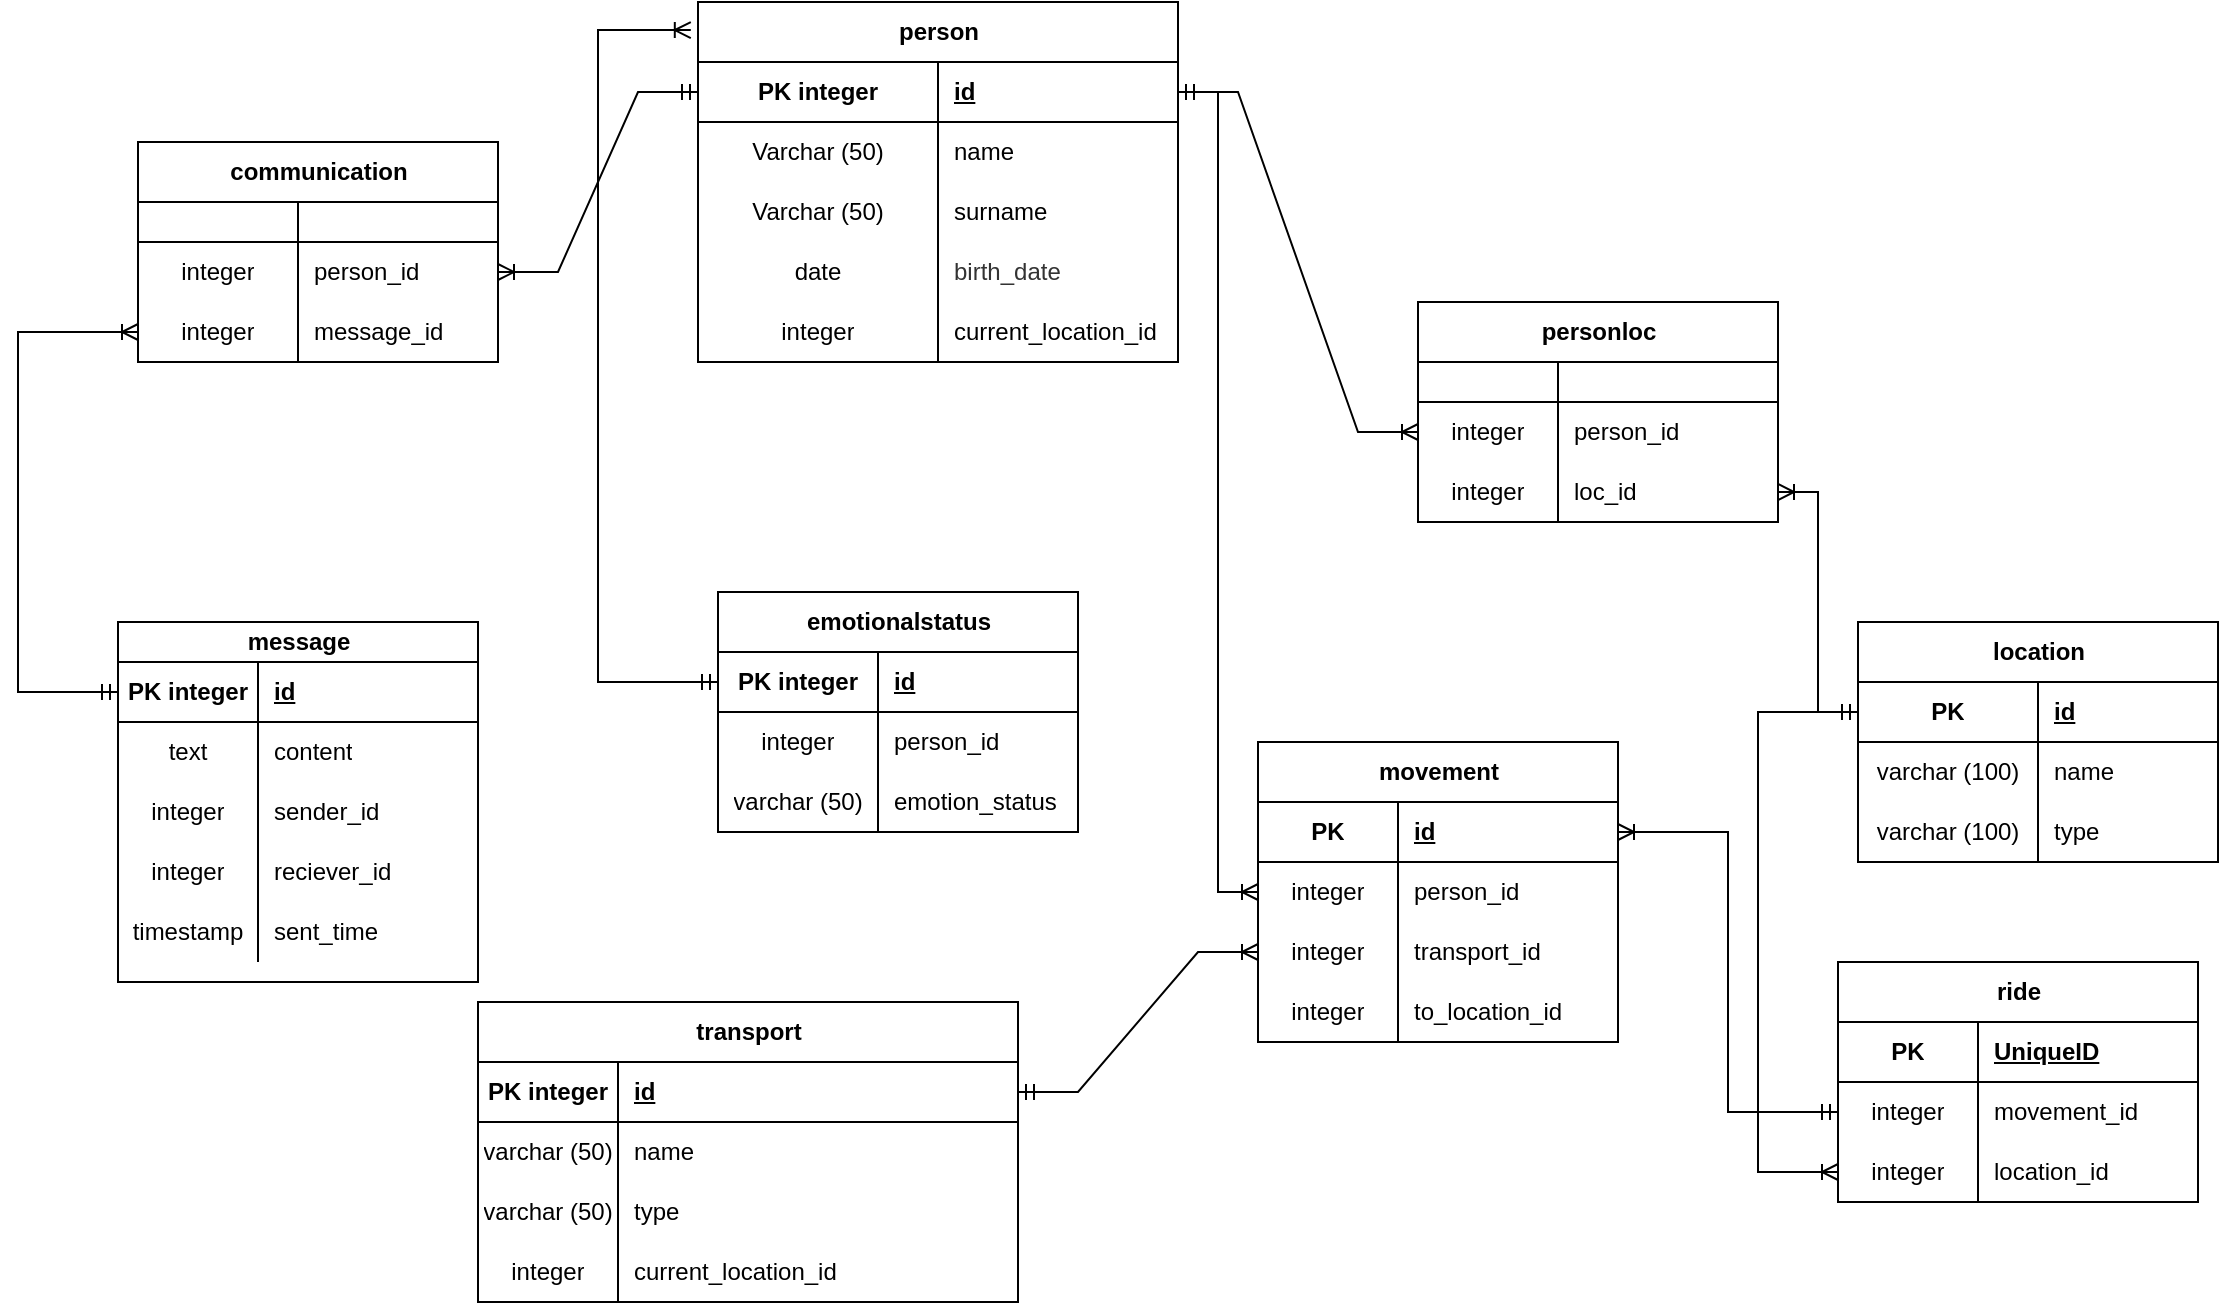 <mxfile version="26.1.0">
  <diagram id="C5RBs43oDa-KdzZeNtuy" name="Page-1">
    <mxGraphModel dx="2430" dy="882" grid="1" gridSize="10" guides="1" tooltips="1" connect="1" arrows="1" fold="1" page="1" pageScale="1" pageWidth="827" pageHeight="1169" math="0" shadow="0">
      <root>
        <mxCell id="WIyWlLk6GJQsqaUBKTNV-0" />
        <mxCell id="WIyWlLk6GJQsqaUBKTNV-1" parent="WIyWlLk6GJQsqaUBKTNV-0" />
        <mxCell id="G67-k9iW7SkHBqF_eHRg-33" value="person" style="shape=table;startSize=30;container=1;collapsible=1;childLayout=tableLayout;fixedRows=1;rowLines=0;fontStyle=1;align=center;resizeLast=1;html=1;" vertex="1" parent="WIyWlLk6GJQsqaUBKTNV-1">
          <mxGeometry x="30" y="170" width="240" height="180" as="geometry" />
        </mxCell>
        <mxCell id="G67-k9iW7SkHBqF_eHRg-34" value="" style="shape=tableRow;horizontal=0;startSize=0;swimlaneHead=0;swimlaneBody=0;fillColor=none;collapsible=0;dropTarget=0;points=[[0,0.5],[1,0.5]];portConstraint=eastwest;top=0;left=0;right=0;bottom=1;" vertex="1" parent="G67-k9iW7SkHBqF_eHRg-33">
          <mxGeometry y="30" width="240" height="30" as="geometry" />
        </mxCell>
        <mxCell id="G67-k9iW7SkHBqF_eHRg-35" value="PK integer" style="shape=partialRectangle;connectable=0;fillColor=none;top=0;left=0;bottom=0;right=0;fontStyle=1;overflow=hidden;whiteSpace=wrap;html=1;" vertex="1" parent="G67-k9iW7SkHBqF_eHRg-34">
          <mxGeometry width="120" height="30" as="geometry">
            <mxRectangle width="120" height="30" as="alternateBounds" />
          </mxGeometry>
        </mxCell>
        <mxCell id="G67-k9iW7SkHBqF_eHRg-36" value="id" style="shape=partialRectangle;connectable=0;fillColor=none;top=0;left=0;bottom=0;right=0;align=left;spacingLeft=6;fontStyle=5;overflow=hidden;whiteSpace=wrap;html=1;" vertex="1" parent="G67-k9iW7SkHBqF_eHRg-34">
          <mxGeometry x="120" width="120" height="30" as="geometry">
            <mxRectangle width="120" height="30" as="alternateBounds" />
          </mxGeometry>
        </mxCell>
        <mxCell id="G67-k9iW7SkHBqF_eHRg-37" value="" style="shape=tableRow;horizontal=0;startSize=0;swimlaneHead=0;swimlaneBody=0;fillColor=none;collapsible=0;dropTarget=0;points=[[0,0.5],[1,0.5]];portConstraint=eastwest;top=0;left=0;right=0;bottom=0;" vertex="1" parent="G67-k9iW7SkHBqF_eHRg-33">
          <mxGeometry y="60" width="240" height="30" as="geometry" />
        </mxCell>
        <mxCell id="G67-k9iW7SkHBqF_eHRg-38" value="Varchar (50)" style="shape=partialRectangle;connectable=0;fillColor=none;top=0;left=0;bottom=0;right=0;editable=1;overflow=hidden;whiteSpace=wrap;html=1;" vertex="1" parent="G67-k9iW7SkHBqF_eHRg-37">
          <mxGeometry width="120" height="30" as="geometry">
            <mxRectangle width="120" height="30" as="alternateBounds" />
          </mxGeometry>
        </mxCell>
        <mxCell id="G67-k9iW7SkHBqF_eHRg-39" value="name" style="shape=partialRectangle;connectable=0;fillColor=none;top=0;left=0;bottom=0;right=0;align=left;spacingLeft=6;overflow=hidden;whiteSpace=wrap;html=1;" vertex="1" parent="G67-k9iW7SkHBqF_eHRg-37">
          <mxGeometry x="120" width="120" height="30" as="geometry">
            <mxRectangle width="120" height="30" as="alternateBounds" />
          </mxGeometry>
        </mxCell>
        <mxCell id="G67-k9iW7SkHBqF_eHRg-40" value="" style="shape=tableRow;horizontal=0;startSize=0;swimlaneHead=0;swimlaneBody=0;fillColor=none;collapsible=0;dropTarget=0;points=[[0,0.5],[1,0.5]];portConstraint=eastwest;top=0;left=0;right=0;bottom=0;" vertex="1" parent="G67-k9iW7SkHBqF_eHRg-33">
          <mxGeometry y="90" width="240" height="30" as="geometry" />
        </mxCell>
        <mxCell id="G67-k9iW7SkHBqF_eHRg-41" value="Varchar (50)" style="shape=partialRectangle;connectable=0;fillColor=none;top=0;left=0;bottom=0;right=0;editable=1;overflow=hidden;whiteSpace=wrap;html=1;" vertex="1" parent="G67-k9iW7SkHBqF_eHRg-40">
          <mxGeometry width="120" height="30" as="geometry">
            <mxRectangle width="120" height="30" as="alternateBounds" />
          </mxGeometry>
        </mxCell>
        <mxCell id="G67-k9iW7SkHBqF_eHRg-42" value="surname" style="shape=partialRectangle;connectable=0;fillColor=none;top=0;left=0;bottom=0;right=0;align=left;spacingLeft=6;overflow=hidden;whiteSpace=wrap;html=1;" vertex="1" parent="G67-k9iW7SkHBqF_eHRg-40">
          <mxGeometry x="120" width="120" height="30" as="geometry">
            <mxRectangle width="120" height="30" as="alternateBounds" />
          </mxGeometry>
        </mxCell>
        <mxCell id="G67-k9iW7SkHBqF_eHRg-43" value="" style="shape=tableRow;horizontal=0;startSize=0;swimlaneHead=0;swimlaneBody=0;fillColor=none;collapsible=0;dropTarget=0;points=[[0,0.5],[1,0.5]];portConstraint=eastwest;top=0;left=0;right=0;bottom=0;" vertex="1" parent="G67-k9iW7SkHBqF_eHRg-33">
          <mxGeometry y="120" width="240" height="30" as="geometry" />
        </mxCell>
        <mxCell id="G67-k9iW7SkHBqF_eHRg-44" value="date" style="shape=partialRectangle;connectable=0;fillColor=none;top=0;left=0;bottom=0;right=0;editable=1;overflow=hidden;whiteSpace=wrap;html=1;" vertex="1" parent="G67-k9iW7SkHBqF_eHRg-43">
          <mxGeometry width="120" height="30" as="geometry">
            <mxRectangle width="120" height="30" as="alternateBounds" />
          </mxGeometry>
        </mxCell>
        <mxCell id="G67-k9iW7SkHBqF_eHRg-45" value="&lt;span style=&quot;color: rgb(51, 51, 51); text-wrap-mode: nowrap;&quot;&gt;birth_date&lt;/span&gt;" style="shape=partialRectangle;connectable=0;fillColor=none;top=0;left=0;bottom=0;right=0;align=left;spacingLeft=6;overflow=hidden;whiteSpace=wrap;html=1;" vertex="1" parent="G67-k9iW7SkHBqF_eHRg-43">
          <mxGeometry x="120" width="120" height="30" as="geometry">
            <mxRectangle width="120" height="30" as="alternateBounds" />
          </mxGeometry>
        </mxCell>
        <mxCell id="G67-k9iW7SkHBqF_eHRg-98" style="shape=tableRow;horizontal=0;startSize=0;swimlaneHead=0;swimlaneBody=0;fillColor=none;collapsible=0;dropTarget=0;points=[[0,0.5],[1,0.5]];portConstraint=eastwest;top=0;left=0;right=0;bottom=0;" vertex="1" parent="G67-k9iW7SkHBqF_eHRg-33">
          <mxGeometry y="150" width="240" height="30" as="geometry" />
        </mxCell>
        <mxCell id="G67-k9iW7SkHBqF_eHRg-99" value="integer" style="shape=partialRectangle;connectable=0;fillColor=none;top=0;left=0;bottom=0;right=0;editable=1;overflow=hidden;whiteSpace=wrap;html=1;" vertex="1" parent="G67-k9iW7SkHBqF_eHRg-98">
          <mxGeometry width="120" height="30" as="geometry">
            <mxRectangle width="120" height="30" as="alternateBounds" />
          </mxGeometry>
        </mxCell>
        <mxCell id="G67-k9iW7SkHBqF_eHRg-100" value="current_location_id" style="shape=partialRectangle;connectable=0;fillColor=none;top=0;left=0;bottom=0;right=0;align=left;spacingLeft=6;overflow=hidden;whiteSpace=wrap;html=1;" vertex="1" parent="G67-k9iW7SkHBqF_eHRg-98">
          <mxGeometry x="120" width="120" height="30" as="geometry">
            <mxRectangle width="120" height="30" as="alternateBounds" />
          </mxGeometry>
        </mxCell>
        <mxCell id="G67-k9iW7SkHBqF_eHRg-102" value="location" style="shape=table;startSize=30;container=1;collapsible=1;childLayout=tableLayout;fixedRows=1;rowLines=0;fontStyle=1;align=center;resizeLast=1;html=1;" vertex="1" parent="WIyWlLk6GJQsqaUBKTNV-1">
          <mxGeometry x="610" y="480" width="180" height="120" as="geometry" />
        </mxCell>
        <mxCell id="G67-k9iW7SkHBqF_eHRg-103" value="" style="shape=tableRow;horizontal=0;startSize=0;swimlaneHead=0;swimlaneBody=0;fillColor=none;collapsible=0;dropTarget=0;points=[[0,0.5],[1,0.5]];portConstraint=eastwest;top=0;left=0;right=0;bottom=1;" vertex="1" parent="G67-k9iW7SkHBqF_eHRg-102">
          <mxGeometry y="30" width="180" height="30" as="geometry" />
        </mxCell>
        <mxCell id="G67-k9iW7SkHBqF_eHRg-104" value="PK" style="shape=partialRectangle;connectable=0;fillColor=none;top=0;left=0;bottom=0;right=0;fontStyle=1;overflow=hidden;whiteSpace=wrap;html=1;" vertex="1" parent="G67-k9iW7SkHBqF_eHRg-103">
          <mxGeometry width="90" height="30" as="geometry">
            <mxRectangle width="90" height="30" as="alternateBounds" />
          </mxGeometry>
        </mxCell>
        <mxCell id="G67-k9iW7SkHBqF_eHRg-105" value="id" style="shape=partialRectangle;connectable=0;fillColor=none;top=0;left=0;bottom=0;right=0;align=left;spacingLeft=6;fontStyle=5;overflow=hidden;whiteSpace=wrap;html=1;" vertex="1" parent="G67-k9iW7SkHBqF_eHRg-103">
          <mxGeometry x="90" width="90" height="30" as="geometry">
            <mxRectangle width="90" height="30" as="alternateBounds" />
          </mxGeometry>
        </mxCell>
        <mxCell id="G67-k9iW7SkHBqF_eHRg-106" value="" style="shape=tableRow;horizontal=0;startSize=0;swimlaneHead=0;swimlaneBody=0;fillColor=none;collapsible=0;dropTarget=0;points=[[0,0.5],[1,0.5]];portConstraint=eastwest;top=0;left=0;right=0;bottom=0;" vertex="1" parent="G67-k9iW7SkHBqF_eHRg-102">
          <mxGeometry y="60" width="180" height="30" as="geometry" />
        </mxCell>
        <mxCell id="G67-k9iW7SkHBqF_eHRg-107" value="varchar (100)" style="shape=partialRectangle;connectable=0;fillColor=none;top=0;left=0;bottom=0;right=0;editable=1;overflow=hidden;whiteSpace=wrap;html=1;" vertex="1" parent="G67-k9iW7SkHBqF_eHRg-106">
          <mxGeometry width="90" height="30" as="geometry">
            <mxRectangle width="90" height="30" as="alternateBounds" />
          </mxGeometry>
        </mxCell>
        <mxCell id="G67-k9iW7SkHBqF_eHRg-108" value="name" style="shape=partialRectangle;connectable=0;fillColor=none;top=0;left=0;bottom=0;right=0;align=left;spacingLeft=6;overflow=hidden;whiteSpace=wrap;html=1;" vertex="1" parent="G67-k9iW7SkHBqF_eHRg-106">
          <mxGeometry x="90" width="90" height="30" as="geometry">
            <mxRectangle width="90" height="30" as="alternateBounds" />
          </mxGeometry>
        </mxCell>
        <mxCell id="G67-k9iW7SkHBqF_eHRg-109" value="" style="shape=tableRow;horizontal=0;startSize=0;swimlaneHead=0;swimlaneBody=0;fillColor=none;collapsible=0;dropTarget=0;points=[[0,0.5],[1,0.5]];portConstraint=eastwest;top=0;left=0;right=0;bottom=0;" vertex="1" parent="G67-k9iW7SkHBqF_eHRg-102">
          <mxGeometry y="90" width="180" height="30" as="geometry" />
        </mxCell>
        <mxCell id="G67-k9iW7SkHBqF_eHRg-110" value="varchar (100)" style="shape=partialRectangle;connectable=0;fillColor=none;top=0;left=0;bottom=0;right=0;editable=1;overflow=hidden;whiteSpace=wrap;html=1;" vertex="1" parent="G67-k9iW7SkHBqF_eHRg-109">
          <mxGeometry width="90" height="30" as="geometry">
            <mxRectangle width="90" height="30" as="alternateBounds" />
          </mxGeometry>
        </mxCell>
        <mxCell id="G67-k9iW7SkHBqF_eHRg-111" value="type" style="shape=partialRectangle;connectable=0;fillColor=none;top=0;left=0;bottom=0;right=0;align=left;spacingLeft=6;overflow=hidden;whiteSpace=wrap;html=1;" vertex="1" parent="G67-k9iW7SkHBqF_eHRg-109">
          <mxGeometry x="90" width="90" height="30" as="geometry">
            <mxRectangle width="90" height="30" as="alternateBounds" />
          </mxGeometry>
        </mxCell>
        <mxCell id="G67-k9iW7SkHBqF_eHRg-121" value="message" style="shape=table;startSize=20;container=1;collapsible=1;childLayout=tableLayout;fixedRows=1;rowLines=0;fontStyle=1;align=center;resizeLast=1;html=1;" vertex="1" parent="WIyWlLk6GJQsqaUBKTNV-1">
          <mxGeometry x="-260" y="480" width="180" height="180" as="geometry" />
        </mxCell>
        <mxCell id="G67-k9iW7SkHBqF_eHRg-122" value="" style="shape=tableRow;horizontal=0;startSize=0;swimlaneHead=0;swimlaneBody=0;fillColor=none;collapsible=0;dropTarget=0;points=[[0,0.5],[1,0.5]];portConstraint=eastwest;top=0;left=0;right=0;bottom=1;" vertex="1" parent="G67-k9iW7SkHBqF_eHRg-121">
          <mxGeometry y="20" width="180" height="30" as="geometry" />
        </mxCell>
        <mxCell id="G67-k9iW7SkHBqF_eHRg-123" value="PK integer" style="shape=partialRectangle;connectable=0;fillColor=none;top=0;left=0;bottom=0;right=0;fontStyle=1;overflow=hidden;whiteSpace=wrap;html=1;" vertex="1" parent="G67-k9iW7SkHBqF_eHRg-122">
          <mxGeometry width="70.0" height="30" as="geometry">
            <mxRectangle width="70.0" height="30" as="alternateBounds" />
          </mxGeometry>
        </mxCell>
        <mxCell id="G67-k9iW7SkHBqF_eHRg-124" value="id" style="shape=partialRectangle;connectable=0;fillColor=none;top=0;left=0;bottom=0;right=0;align=left;spacingLeft=6;fontStyle=5;overflow=hidden;whiteSpace=wrap;html=1;" vertex="1" parent="G67-k9iW7SkHBqF_eHRg-122">
          <mxGeometry x="70.0" width="110.0" height="30" as="geometry">
            <mxRectangle width="110.0" height="30" as="alternateBounds" />
          </mxGeometry>
        </mxCell>
        <mxCell id="G67-k9iW7SkHBqF_eHRg-125" value="" style="shape=tableRow;horizontal=0;startSize=0;swimlaneHead=0;swimlaneBody=0;fillColor=none;collapsible=0;dropTarget=0;points=[[0,0.5],[1,0.5]];portConstraint=eastwest;top=0;left=0;right=0;bottom=0;" vertex="1" parent="G67-k9iW7SkHBqF_eHRg-121">
          <mxGeometry y="50" width="180" height="30" as="geometry" />
        </mxCell>
        <mxCell id="G67-k9iW7SkHBqF_eHRg-126" value="text" style="shape=partialRectangle;connectable=0;fillColor=none;top=0;left=0;bottom=0;right=0;editable=1;overflow=hidden;whiteSpace=wrap;html=1;" vertex="1" parent="G67-k9iW7SkHBqF_eHRg-125">
          <mxGeometry width="70.0" height="30" as="geometry">
            <mxRectangle width="70.0" height="30" as="alternateBounds" />
          </mxGeometry>
        </mxCell>
        <mxCell id="G67-k9iW7SkHBqF_eHRg-127" value="content" style="shape=partialRectangle;connectable=0;fillColor=none;top=0;left=0;bottom=0;right=0;align=left;spacingLeft=6;overflow=hidden;whiteSpace=wrap;html=1;" vertex="1" parent="G67-k9iW7SkHBqF_eHRg-125">
          <mxGeometry x="70.0" width="110.0" height="30" as="geometry">
            <mxRectangle width="110.0" height="30" as="alternateBounds" />
          </mxGeometry>
        </mxCell>
        <mxCell id="G67-k9iW7SkHBqF_eHRg-128" value="" style="shape=tableRow;horizontal=0;startSize=0;swimlaneHead=0;swimlaneBody=0;fillColor=none;collapsible=0;dropTarget=0;points=[[0,0.5],[1,0.5]];portConstraint=eastwest;top=0;left=0;right=0;bottom=0;" vertex="1" parent="G67-k9iW7SkHBqF_eHRg-121">
          <mxGeometry y="80" width="180" height="30" as="geometry" />
        </mxCell>
        <mxCell id="G67-k9iW7SkHBqF_eHRg-129" value="integer" style="shape=partialRectangle;connectable=0;fillColor=none;top=0;left=0;bottom=0;right=0;editable=1;overflow=hidden;whiteSpace=wrap;html=1;" vertex="1" parent="G67-k9iW7SkHBqF_eHRg-128">
          <mxGeometry width="70.0" height="30" as="geometry">
            <mxRectangle width="70.0" height="30" as="alternateBounds" />
          </mxGeometry>
        </mxCell>
        <mxCell id="G67-k9iW7SkHBqF_eHRg-130" value="&lt;span style=&quot;text-align: center;&quot;&gt;sender_id&lt;/span&gt;" style="shape=partialRectangle;connectable=0;fillColor=none;top=0;left=0;bottom=0;right=0;align=left;spacingLeft=6;overflow=hidden;whiteSpace=wrap;html=1;" vertex="1" parent="G67-k9iW7SkHBqF_eHRg-128">
          <mxGeometry x="70.0" width="110.0" height="30" as="geometry">
            <mxRectangle width="110.0" height="30" as="alternateBounds" />
          </mxGeometry>
        </mxCell>
        <mxCell id="G67-k9iW7SkHBqF_eHRg-131" value="" style="shape=tableRow;horizontal=0;startSize=0;swimlaneHead=0;swimlaneBody=0;fillColor=none;collapsible=0;dropTarget=0;points=[[0,0.5],[1,0.5]];portConstraint=eastwest;top=0;left=0;right=0;bottom=0;" vertex="1" parent="G67-k9iW7SkHBqF_eHRg-121">
          <mxGeometry y="110" width="180" height="30" as="geometry" />
        </mxCell>
        <mxCell id="G67-k9iW7SkHBqF_eHRg-132" value="integer" style="shape=partialRectangle;connectable=0;fillColor=none;top=0;left=0;bottom=0;right=0;editable=1;overflow=hidden;whiteSpace=wrap;html=1;" vertex="1" parent="G67-k9iW7SkHBqF_eHRg-131">
          <mxGeometry width="70.0" height="30" as="geometry">
            <mxRectangle width="70.0" height="30" as="alternateBounds" />
          </mxGeometry>
        </mxCell>
        <mxCell id="G67-k9iW7SkHBqF_eHRg-133" value="&lt;span style=&quot;text-align: center;&quot;&gt;reciever_id&lt;/span&gt;" style="shape=partialRectangle;connectable=0;fillColor=none;top=0;left=0;bottom=0;right=0;align=left;spacingLeft=6;overflow=hidden;whiteSpace=wrap;html=1;" vertex="1" parent="G67-k9iW7SkHBqF_eHRg-131">
          <mxGeometry x="70.0" width="110.0" height="30" as="geometry">
            <mxRectangle width="110.0" height="30" as="alternateBounds" />
          </mxGeometry>
        </mxCell>
        <mxCell id="G67-k9iW7SkHBqF_eHRg-134" style="shape=tableRow;horizontal=0;startSize=0;swimlaneHead=0;swimlaneBody=0;fillColor=none;collapsible=0;dropTarget=0;points=[[0,0.5],[1,0.5]];portConstraint=eastwest;top=0;left=0;right=0;bottom=0;" vertex="1" parent="G67-k9iW7SkHBqF_eHRg-121">
          <mxGeometry y="140" width="180" height="30" as="geometry" />
        </mxCell>
        <mxCell id="G67-k9iW7SkHBqF_eHRg-135" value="timestamp" style="shape=partialRectangle;connectable=0;fillColor=none;top=0;left=0;bottom=0;right=0;editable=1;overflow=hidden;whiteSpace=wrap;html=1;" vertex="1" parent="G67-k9iW7SkHBqF_eHRg-134">
          <mxGeometry width="70.0" height="30" as="geometry">
            <mxRectangle width="70.0" height="30" as="alternateBounds" />
          </mxGeometry>
        </mxCell>
        <mxCell id="G67-k9iW7SkHBqF_eHRg-136" value="sent_time" style="shape=partialRectangle;connectable=0;fillColor=none;top=0;left=0;bottom=0;right=0;align=left;spacingLeft=6;overflow=hidden;whiteSpace=wrap;html=1;" vertex="1" parent="G67-k9iW7SkHBqF_eHRg-134">
          <mxGeometry x="70.0" width="110.0" height="30" as="geometry">
            <mxRectangle width="110.0" height="30" as="alternateBounds" />
          </mxGeometry>
        </mxCell>
        <mxCell id="G67-k9iW7SkHBqF_eHRg-160" value="communication" style="shape=table;startSize=30;container=1;collapsible=1;childLayout=tableLayout;fixedRows=1;rowLines=0;fontStyle=1;align=center;resizeLast=1;html=1;" vertex="1" parent="WIyWlLk6GJQsqaUBKTNV-1">
          <mxGeometry x="-250" y="240" width="180" height="110" as="geometry" />
        </mxCell>
        <mxCell id="G67-k9iW7SkHBqF_eHRg-161" value="" style="shape=tableRow;horizontal=0;startSize=0;swimlaneHead=0;swimlaneBody=0;fillColor=none;collapsible=0;dropTarget=0;points=[[0,0.5],[1,0.5]];portConstraint=eastwest;top=0;left=0;right=0;bottom=1;" vertex="1" parent="G67-k9iW7SkHBqF_eHRg-160">
          <mxGeometry y="30" width="180" height="20" as="geometry" />
        </mxCell>
        <mxCell id="G67-k9iW7SkHBqF_eHRg-162" value="" style="shape=partialRectangle;connectable=0;fillColor=none;top=0;left=0;bottom=0;right=0;fontStyle=1;overflow=hidden;whiteSpace=wrap;html=1;" vertex="1" parent="G67-k9iW7SkHBqF_eHRg-161">
          <mxGeometry width="80" height="20" as="geometry">
            <mxRectangle width="80" height="20" as="alternateBounds" />
          </mxGeometry>
        </mxCell>
        <mxCell id="G67-k9iW7SkHBqF_eHRg-163" value="" style="shape=partialRectangle;connectable=0;fillColor=none;top=0;left=0;bottom=0;right=0;align=left;spacingLeft=6;fontStyle=5;overflow=hidden;whiteSpace=wrap;html=1;" vertex="1" parent="G67-k9iW7SkHBqF_eHRg-161">
          <mxGeometry x="80" width="100" height="20" as="geometry">
            <mxRectangle width="100" height="20" as="alternateBounds" />
          </mxGeometry>
        </mxCell>
        <mxCell id="G67-k9iW7SkHBqF_eHRg-164" value="" style="shape=tableRow;horizontal=0;startSize=0;swimlaneHead=0;swimlaneBody=0;fillColor=none;collapsible=0;dropTarget=0;points=[[0,0.5],[1,0.5]];portConstraint=eastwest;top=0;left=0;right=0;bottom=0;" vertex="1" parent="G67-k9iW7SkHBqF_eHRg-160">
          <mxGeometry y="50" width="180" height="30" as="geometry" />
        </mxCell>
        <mxCell id="G67-k9iW7SkHBqF_eHRg-165" value="integer" style="shape=partialRectangle;connectable=0;fillColor=none;top=0;left=0;bottom=0;right=0;editable=1;overflow=hidden;whiteSpace=wrap;html=1;" vertex="1" parent="G67-k9iW7SkHBqF_eHRg-164">
          <mxGeometry width="80" height="30" as="geometry">
            <mxRectangle width="80" height="30" as="alternateBounds" />
          </mxGeometry>
        </mxCell>
        <mxCell id="G67-k9iW7SkHBqF_eHRg-166" value="&lt;div style=&quot;text-align: center;&quot;&gt;&lt;span style=&quot;background-color: transparent; color: light-dark(rgb(0, 0, 0), rgb(255, 255, 255));&quot;&gt;person_id&lt;/span&gt;&lt;/div&gt;" style="shape=partialRectangle;connectable=0;fillColor=none;top=0;left=0;bottom=0;right=0;align=left;spacingLeft=6;overflow=hidden;whiteSpace=wrap;html=1;" vertex="1" parent="G67-k9iW7SkHBqF_eHRg-164">
          <mxGeometry x="80" width="100" height="30" as="geometry">
            <mxRectangle width="100" height="30" as="alternateBounds" />
          </mxGeometry>
        </mxCell>
        <mxCell id="G67-k9iW7SkHBqF_eHRg-167" value="" style="shape=tableRow;horizontal=0;startSize=0;swimlaneHead=0;swimlaneBody=0;fillColor=none;collapsible=0;dropTarget=0;points=[[0,0.5],[1,0.5]];portConstraint=eastwest;top=0;left=0;right=0;bottom=0;" vertex="1" parent="G67-k9iW7SkHBqF_eHRg-160">
          <mxGeometry y="80" width="180" height="30" as="geometry" />
        </mxCell>
        <mxCell id="G67-k9iW7SkHBqF_eHRg-168" value="integer" style="shape=partialRectangle;connectable=0;fillColor=none;top=0;left=0;bottom=0;right=0;editable=1;overflow=hidden;whiteSpace=wrap;html=1;" vertex="1" parent="G67-k9iW7SkHBqF_eHRg-167">
          <mxGeometry width="80" height="30" as="geometry">
            <mxRectangle width="80" height="30" as="alternateBounds" />
          </mxGeometry>
        </mxCell>
        <mxCell id="G67-k9iW7SkHBqF_eHRg-169" value="&lt;div style=&quot;text-align: center;&quot;&gt;&lt;span style=&quot;background-color: transparent; color: light-dark(rgb(0, 0, 0), rgb(255, 255, 255));&quot;&gt;message_id&lt;/span&gt;&lt;/div&gt;" style="shape=partialRectangle;connectable=0;fillColor=none;top=0;left=0;bottom=0;right=0;align=left;spacingLeft=6;overflow=hidden;whiteSpace=wrap;html=1;" vertex="1" parent="G67-k9iW7SkHBqF_eHRg-167">
          <mxGeometry x="80" width="100" height="30" as="geometry">
            <mxRectangle width="100" height="30" as="alternateBounds" />
          </mxGeometry>
        </mxCell>
        <mxCell id="G67-k9iW7SkHBqF_eHRg-176" value="" style="edgeStyle=entityRelationEdgeStyle;fontSize=12;html=1;endArrow=ERoneToMany;startArrow=ERmandOne;rounded=0;exitX=0;exitY=0.5;exitDx=0;exitDy=0;entryX=1;entryY=0.5;entryDx=0;entryDy=0;" edge="1" parent="WIyWlLk6GJQsqaUBKTNV-1" source="G67-k9iW7SkHBqF_eHRg-34" target="G67-k9iW7SkHBqF_eHRg-164">
          <mxGeometry width="100" height="100" relative="1" as="geometry">
            <mxPoint x="-270" y="400" as="sourcePoint" />
            <mxPoint x="-170" y="300" as="targetPoint" />
          </mxGeometry>
        </mxCell>
        <mxCell id="G67-k9iW7SkHBqF_eHRg-177" value="personloc" style="shape=table;startSize=30;container=1;collapsible=1;childLayout=tableLayout;fixedRows=1;rowLines=0;fontStyle=1;align=center;resizeLast=1;html=1;" vertex="1" parent="WIyWlLk6GJQsqaUBKTNV-1">
          <mxGeometry x="390" y="320" width="180" height="110" as="geometry" />
        </mxCell>
        <mxCell id="G67-k9iW7SkHBqF_eHRg-178" value="" style="shape=tableRow;horizontal=0;startSize=0;swimlaneHead=0;swimlaneBody=0;fillColor=none;collapsible=0;dropTarget=0;points=[[0,0.5],[1,0.5]];portConstraint=eastwest;top=0;left=0;right=0;bottom=1;" vertex="1" parent="G67-k9iW7SkHBqF_eHRg-177">
          <mxGeometry y="30" width="180" height="20" as="geometry" />
        </mxCell>
        <mxCell id="G67-k9iW7SkHBqF_eHRg-179" value="" style="shape=partialRectangle;connectable=0;fillColor=none;top=0;left=0;bottom=0;right=0;fontStyle=1;overflow=hidden;whiteSpace=wrap;html=1;" vertex="1" parent="G67-k9iW7SkHBqF_eHRg-178">
          <mxGeometry width="70" height="20" as="geometry">
            <mxRectangle width="70" height="20" as="alternateBounds" />
          </mxGeometry>
        </mxCell>
        <mxCell id="G67-k9iW7SkHBqF_eHRg-180" value="" style="shape=partialRectangle;connectable=0;fillColor=none;top=0;left=0;bottom=0;right=0;align=left;spacingLeft=6;fontStyle=5;overflow=hidden;whiteSpace=wrap;html=1;" vertex="1" parent="G67-k9iW7SkHBqF_eHRg-178">
          <mxGeometry x="70" width="110" height="20" as="geometry">
            <mxRectangle width="110" height="20" as="alternateBounds" />
          </mxGeometry>
        </mxCell>
        <mxCell id="G67-k9iW7SkHBqF_eHRg-181" value="" style="shape=tableRow;horizontal=0;startSize=0;swimlaneHead=0;swimlaneBody=0;fillColor=none;collapsible=0;dropTarget=0;points=[[0,0.5],[1,0.5]];portConstraint=eastwest;top=0;left=0;right=0;bottom=0;" vertex="1" parent="G67-k9iW7SkHBqF_eHRg-177">
          <mxGeometry y="50" width="180" height="30" as="geometry" />
        </mxCell>
        <mxCell id="G67-k9iW7SkHBqF_eHRg-182" value="integer" style="shape=partialRectangle;connectable=0;fillColor=none;top=0;left=0;bottom=0;right=0;editable=1;overflow=hidden;whiteSpace=wrap;html=1;" vertex="1" parent="G67-k9iW7SkHBqF_eHRg-181">
          <mxGeometry width="70" height="30" as="geometry">
            <mxRectangle width="70" height="30" as="alternateBounds" />
          </mxGeometry>
        </mxCell>
        <mxCell id="G67-k9iW7SkHBqF_eHRg-183" value="person_id" style="shape=partialRectangle;connectable=0;fillColor=none;top=0;left=0;bottom=0;right=0;align=left;spacingLeft=6;overflow=hidden;whiteSpace=wrap;html=1;" vertex="1" parent="G67-k9iW7SkHBqF_eHRg-181">
          <mxGeometry x="70" width="110" height="30" as="geometry">
            <mxRectangle width="110" height="30" as="alternateBounds" />
          </mxGeometry>
        </mxCell>
        <mxCell id="G67-k9iW7SkHBqF_eHRg-184" value="" style="shape=tableRow;horizontal=0;startSize=0;swimlaneHead=0;swimlaneBody=0;fillColor=none;collapsible=0;dropTarget=0;points=[[0,0.5],[1,0.5]];portConstraint=eastwest;top=0;left=0;right=0;bottom=0;" vertex="1" parent="G67-k9iW7SkHBqF_eHRg-177">
          <mxGeometry y="80" width="180" height="30" as="geometry" />
        </mxCell>
        <mxCell id="G67-k9iW7SkHBqF_eHRg-185" value="integer" style="shape=partialRectangle;connectable=0;fillColor=none;top=0;left=0;bottom=0;right=0;editable=1;overflow=hidden;whiteSpace=wrap;html=1;" vertex="1" parent="G67-k9iW7SkHBqF_eHRg-184">
          <mxGeometry width="70" height="30" as="geometry">
            <mxRectangle width="70" height="30" as="alternateBounds" />
          </mxGeometry>
        </mxCell>
        <mxCell id="G67-k9iW7SkHBqF_eHRg-186" value="loc_id" style="shape=partialRectangle;connectable=0;fillColor=none;top=0;left=0;bottom=0;right=0;align=left;spacingLeft=6;overflow=hidden;whiteSpace=wrap;html=1;" vertex="1" parent="G67-k9iW7SkHBqF_eHRg-184">
          <mxGeometry x="70" width="110" height="30" as="geometry">
            <mxRectangle width="110" height="30" as="alternateBounds" />
          </mxGeometry>
        </mxCell>
        <mxCell id="G67-k9iW7SkHBqF_eHRg-190" value="" style="edgeStyle=entityRelationEdgeStyle;fontSize=12;html=1;endArrow=ERoneToMany;startArrow=ERmandOne;rounded=0;exitX=1;exitY=0.5;exitDx=0;exitDy=0;entryX=0;entryY=0.5;entryDx=0;entryDy=0;" edge="1" parent="WIyWlLk6GJQsqaUBKTNV-1" source="G67-k9iW7SkHBqF_eHRg-34" target="G67-k9iW7SkHBqF_eHRg-181">
          <mxGeometry width="100" height="100" relative="1" as="geometry">
            <mxPoint x="370" y="280" as="sourcePoint" />
            <mxPoint x="470" y="180" as="targetPoint" />
          </mxGeometry>
        </mxCell>
        <mxCell id="G67-k9iW7SkHBqF_eHRg-191" value="" style="edgeStyle=orthogonalEdgeStyle;fontSize=12;html=1;endArrow=ERoneToMany;startArrow=ERmandOne;rounded=0;exitX=0;exitY=0.5;exitDx=0;exitDy=0;entryX=1;entryY=0.5;entryDx=0;entryDy=0;" edge="1" parent="WIyWlLk6GJQsqaUBKTNV-1" source="G67-k9iW7SkHBqF_eHRg-103" target="G67-k9iW7SkHBqF_eHRg-184">
          <mxGeometry width="100" height="100" relative="1" as="geometry">
            <mxPoint x="470" y="410" as="sourcePoint" />
            <mxPoint x="570" y="310" as="targetPoint" />
          </mxGeometry>
        </mxCell>
        <mxCell id="G67-k9iW7SkHBqF_eHRg-192" value="" style="edgeStyle=orthogonalEdgeStyle;fontSize=12;html=1;endArrow=ERoneToMany;startArrow=ERmandOne;rounded=0;entryX=0;entryY=0.5;entryDx=0;entryDy=0;exitX=0;exitY=0.5;exitDx=0;exitDy=0;" edge="1" parent="WIyWlLk6GJQsqaUBKTNV-1" source="G67-k9iW7SkHBqF_eHRg-122" target="G67-k9iW7SkHBqF_eHRg-167">
          <mxGeometry width="100" height="100" relative="1" as="geometry">
            <mxPoint x="-450" y="450" as="sourcePoint" />
            <mxPoint x="-350" y="350" as="targetPoint" />
            <Array as="points">
              <mxPoint x="-310" y="515" />
              <mxPoint x="-310" y="335" />
            </Array>
          </mxGeometry>
        </mxCell>
        <mxCell id="G67-k9iW7SkHBqF_eHRg-193" value="emotionalstatus" style="shape=table;startSize=30;container=1;collapsible=1;childLayout=tableLayout;fixedRows=1;rowLines=0;fontStyle=1;align=center;resizeLast=1;html=1;" vertex="1" parent="WIyWlLk6GJQsqaUBKTNV-1">
          <mxGeometry x="40" y="465" width="180" height="120" as="geometry" />
        </mxCell>
        <mxCell id="G67-k9iW7SkHBqF_eHRg-194" value="" style="shape=tableRow;horizontal=0;startSize=0;swimlaneHead=0;swimlaneBody=0;fillColor=none;collapsible=0;dropTarget=0;points=[[0,0.5],[1,0.5]];portConstraint=eastwest;top=0;left=0;right=0;bottom=1;" vertex="1" parent="G67-k9iW7SkHBqF_eHRg-193">
          <mxGeometry y="30" width="180" height="30" as="geometry" />
        </mxCell>
        <mxCell id="G67-k9iW7SkHBqF_eHRg-195" value="PK integer" style="shape=partialRectangle;connectable=0;fillColor=none;top=0;left=0;bottom=0;right=0;fontStyle=1;overflow=hidden;whiteSpace=wrap;html=1;" vertex="1" parent="G67-k9iW7SkHBqF_eHRg-194">
          <mxGeometry width="80" height="30" as="geometry">
            <mxRectangle width="80" height="30" as="alternateBounds" />
          </mxGeometry>
        </mxCell>
        <mxCell id="G67-k9iW7SkHBqF_eHRg-196" value="id" style="shape=partialRectangle;connectable=0;fillColor=none;top=0;left=0;bottom=0;right=0;align=left;spacingLeft=6;fontStyle=5;overflow=hidden;whiteSpace=wrap;html=1;" vertex="1" parent="G67-k9iW7SkHBqF_eHRg-194">
          <mxGeometry x="80" width="100" height="30" as="geometry">
            <mxRectangle width="100" height="30" as="alternateBounds" />
          </mxGeometry>
        </mxCell>
        <mxCell id="G67-k9iW7SkHBqF_eHRg-197" value="" style="shape=tableRow;horizontal=0;startSize=0;swimlaneHead=0;swimlaneBody=0;fillColor=none;collapsible=0;dropTarget=0;points=[[0,0.5],[1,0.5]];portConstraint=eastwest;top=0;left=0;right=0;bottom=0;" vertex="1" parent="G67-k9iW7SkHBqF_eHRg-193">
          <mxGeometry y="60" width="180" height="30" as="geometry" />
        </mxCell>
        <mxCell id="G67-k9iW7SkHBqF_eHRg-198" value="integer" style="shape=partialRectangle;connectable=0;fillColor=none;top=0;left=0;bottom=0;right=0;editable=1;overflow=hidden;whiteSpace=wrap;html=1;" vertex="1" parent="G67-k9iW7SkHBqF_eHRg-197">
          <mxGeometry width="80" height="30" as="geometry">
            <mxRectangle width="80" height="30" as="alternateBounds" />
          </mxGeometry>
        </mxCell>
        <mxCell id="G67-k9iW7SkHBqF_eHRg-199" value="person_id" style="shape=partialRectangle;connectable=0;fillColor=none;top=0;left=0;bottom=0;right=0;align=left;spacingLeft=6;overflow=hidden;whiteSpace=wrap;html=1;" vertex="1" parent="G67-k9iW7SkHBqF_eHRg-197">
          <mxGeometry x="80" width="100" height="30" as="geometry">
            <mxRectangle width="100" height="30" as="alternateBounds" />
          </mxGeometry>
        </mxCell>
        <mxCell id="G67-k9iW7SkHBqF_eHRg-200" value="" style="shape=tableRow;horizontal=0;startSize=0;swimlaneHead=0;swimlaneBody=0;fillColor=none;collapsible=0;dropTarget=0;points=[[0,0.5],[1,0.5]];portConstraint=eastwest;top=0;left=0;right=0;bottom=0;" vertex="1" parent="G67-k9iW7SkHBqF_eHRg-193">
          <mxGeometry y="90" width="180" height="30" as="geometry" />
        </mxCell>
        <mxCell id="G67-k9iW7SkHBqF_eHRg-201" value="varchar (50)" style="shape=partialRectangle;connectable=0;fillColor=none;top=0;left=0;bottom=0;right=0;editable=1;overflow=hidden;whiteSpace=wrap;html=1;" vertex="1" parent="G67-k9iW7SkHBqF_eHRg-200">
          <mxGeometry width="80" height="30" as="geometry">
            <mxRectangle width="80" height="30" as="alternateBounds" />
          </mxGeometry>
        </mxCell>
        <mxCell id="G67-k9iW7SkHBqF_eHRg-202" value="emotion_status" style="shape=partialRectangle;connectable=0;fillColor=none;top=0;left=0;bottom=0;right=0;align=left;spacingLeft=6;overflow=hidden;whiteSpace=wrap;html=1;" vertex="1" parent="G67-k9iW7SkHBqF_eHRg-200">
          <mxGeometry x="80" width="100" height="30" as="geometry">
            <mxRectangle width="100" height="30" as="alternateBounds" />
          </mxGeometry>
        </mxCell>
        <mxCell id="G67-k9iW7SkHBqF_eHRg-206" value="" style="edgeStyle=orthogonalEdgeStyle;fontSize=12;html=1;endArrow=ERoneToMany;startArrow=ERmandOne;rounded=0;entryX=-0.015;entryY=0.078;entryDx=0;entryDy=0;entryPerimeter=0;exitX=0;exitY=0.5;exitDx=0;exitDy=0;" edge="1" parent="WIyWlLk6GJQsqaUBKTNV-1" source="G67-k9iW7SkHBqF_eHRg-194" target="G67-k9iW7SkHBqF_eHRg-33">
          <mxGeometry width="100" height="100" relative="1" as="geometry">
            <mxPoint x="-10" y="510" as="sourcePoint" />
            <mxPoint x="90" y="410" as="targetPoint" />
            <Array as="points">
              <mxPoint x="-20" y="510" />
              <mxPoint x="-20" y="184" />
            </Array>
          </mxGeometry>
        </mxCell>
        <mxCell id="G67-k9iW7SkHBqF_eHRg-207" value="transport" style="shape=table;startSize=30;container=1;collapsible=1;childLayout=tableLayout;fixedRows=1;rowLines=0;fontStyle=1;align=center;resizeLast=1;html=1;" vertex="1" parent="WIyWlLk6GJQsqaUBKTNV-1">
          <mxGeometry x="-80" y="670" width="270" height="150" as="geometry" />
        </mxCell>
        <mxCell id="G67-k9iW7SkHBqF_eHRg-208" value="" style="shape=tableRow;horizontal=0;startSize=0;swimlaneHead=0;swimlaneBody=0;fillColor=none;collapsible=0;dropTarget=0;points=[[0,0.5],[1,0.5]];portConstraint=eastwest;top=0;left=0;right=0;bottom=1;" vertex="1" parent="G67-k9iW7SkHBqF_eHRg-207">
          <mxGeometry y="30" width="270" height="30" as="geometry" />
        </mxCell>
        <mxCell id="G67-k9iW7SkHBqF_eHRg-209" value="PK integer" style="shape=partialRectangle;connectable=0;fillColor=none;top=0;left=0;bottom=0;right=0;fontStyle=1;overflow=hidden;whiteSpace=wrap;html=1;" vertex="1" parent="G67-k9iW7SkHBqF_eHRg-208">
          <mxGeometry width="70" height="30" as="geometry">
            <mxRectangle width="70" height="30" as="alternateBounds" />
          </mxGeometry>
        </mxCell>
        <mxCell id="G67-k9iW7SkHBqF_eHRg-210" value="id" style="shape=partialRectangle;connectable=0;fillColor=none;top=0;left=0;bottom=0;right=0;align=left;spacingLeft=6;fontStyle=5;overflow=hidden;whiteSpace=wrap;html=1;" vertex="1" parent="G67-k9iW7SkHBqF_eHRg-208">
          <mxGeometry x="70" width="200" height="30" as="geometry">
            <mxRectangle width="200" height="30" as="alternateBounds" />
          </mxGeometry>
        </mxCell>
        <mxCell id="G67-k9iW7SkHBqF_eHRg-211" value="" style="shape=tableRow;horizontal=0;startSize=0;swimlaneHead=0;swimlaneBody=0;fillColor=none;collapsible=0;dropTarget=0;points=[[0,0.5],[1,0.5]];portConstraint=eastwest;top=0;left=0;right=0;bottom=0;" vertex="1" parent="G67-k9iW7SkHBqF_eHRg-207">
          <mxGeometry y="60" width="270" height="30" as="geometry" />
        </mxCell>
        <mxCell id="G67-k9iW7SkHBqF_eHRg-212" value="varchar (50)" style="shape=partialRectangle;connectable=0;fillColor=none;top=0;left=0;bottom=0;right=0;editable=1;overflow=hidden;whiteSpace=wrap;html=1;" vertex="1" parent="G67-k9iW7SkHBqF_eHRg-211">
          <mxGeometry width="70" height="30" as="geometry">
            <mxRectangle width="70" height="30" as="alternateBounds" />
          </mxGeometry>
        </mxCell>
        <mxCell id="G67-k9iW7SkHBqF_eHRg-213" value="name" style="shape=partialRectangle;connectable=0;fillColor=none;top=0;left=0;bottom=0;right=0;align=left;spacingLeft=6;overflow=hidden;whiteSpace=wrap;html=1;" vertex="1" parent="G67-k9iW7SkHBqF_eHRg-211">
          <mxGeometry x="70" width="200" height="30" as="geometry">
            <mxRectangle width="200" height="30" as="alternateBounds" />
          </mxGeometry>
        </mxCell>
        <mxCell id="G67-k9iW7SkHBqF_eHRg-214" value="" style="shape=tableRow;horizontal=0;startSize=0;swimlaneHead=0;swimlaneBody=0;fillColor=none;collapsible=0;dropTarget=0;points=[[0,0.5],[1,0.5]];portConstraint=eastwest;top=0;left=0;right=0;bottom=0;" vertex="1" parent="G67-k9iW7SkHBqF_eHRg-207">
          <mxGeometry y="90" width="270" height="30" as="geometry" />
        </mxCell>
        <mxCell id="G67-k9iW7SkHBqF_eHRg-215" value="varchar (50)" style="shape=partialRectangle;connectable=0;fillColor=none;top=0;left=0;bottom=0;right=0;editable=1;overflow=hidden;whiteSpace=wrap;html=1;" vertex="1" parent="G67-k9iW7SkHBqF_eHRg-214">
          <mxGeometry width="70" height="30" as="geometry">
            <mxRectangle width="70" height="30" as="alternateBounds" />
          </mxGeometry>
        </mxCell>
        <mxCell id="G67-k9iW7SkHBqF_eHRg-216" value="type" style="shape=partialRectangle;connectable=0;fillColor=none;top=0;left=0;bottom=0;right=0;align=left;spacingLeft=6;overflow=hidden;whiteSpace=wrap;html=1;" vertex="1" parent="G67-k9iW7SkHBqF_eHRg-214">
          <mxGeometry x="70" width="200" height="30" as="geometry">
            <mxRectangle width="200" height="30" as="alternateBounds" />
          </mxGeometry>
        </mxCell>
        <mxCell id="G67-k9iW7SkHBqF_eHRg-217" value="" style="shape=tableRow;horizontal=0;startSize=0;swimlaneHead=0;swimlaneBody=0;fillColor=none;collapsible=0;dropTarget=0;points=[[0,0.5],[1,0.5]];portConstraint=eastwest;top=0;left=0;right=0;bottom=0;" vertex="1" parent="G67-k9iW7SkHBqF_eHRg-207">
          <mxGeometry y="120" width="270" height="30" as="geometry" />
        </mxCell>
        <mxCell id="G67-k9iW7SkHBqF_eHRg-218" value="integer" style="shape=partialRectangle;connectable=0;fillColor=none;top=0;left=0;bottom=0;right=0;editable=1;overflow=hidden;whiteSpace=wrap;html=1;" vertex="1" parent="G67-k9iW7SkHBqF_eHRg-217">
          <mxGeometry width="70" height="30" as="geometry">
            <mxRectangle width="70" height="30" as="alternateBounds" />
          </mxGeometry>
        </mxCell>
        <mxCell id="G67-k9iW7SkHBqF_eHRg-219" value="current_location_id" style="shape=partialRectangle;connectable=0;fillColor=none;top=0;left=0;bottom=0;right=0;align=left;spacingLeft=6;overflow=hidden;whiteSpace=wrap;html=1;" vertex="1" parent="G67-k9iW7SkHBqF_eHRg-217">
          <mxGeometry x="70" width="200" height="30" as="geometry">
            <mxRectangle width="200" height="30" as="alternateBounds" />
          </mxGeometry>
        </mxCell>
        <mxCell id="G67-k9iW7SkHBqF_eHRg-220" value="movement" style="shape=table;startSize=30;container=1;collapsible=1;childLayout=tableLayout;fixedRows=1;rowLines=0;fontStyle=1;align=center;resizeLast=1;html=1;" vertex="1" parent="WIyWlLk6GJQsqaUBKTNV-1">
          <mxGeometry x="310" y="540" width="180" height="150" as="geometry" />
        </mxCell>
        <mxCell id="G67-k9iW7SkHBqF_eHRg-221" value="" style="shape=tableRow;horizontal=0;startSize=0;swimlaneHead=0;swimlaneBody=0;fillColor=none;collapsible=0;dropTarget=0;points=[[0,0.5],[1,0.5]];portConstraint=eastwest;top=0;left=0;right=0;bottom=1;" vertex="1" parent="G67-k9iW7SkHBqF_eHRg-220">
          <mxGeometry y="30" width="180" height="30" as="geometry" />
        </mxCell>
        <mxCell id="G67-k9iW7SkHBqF_eHRg-222" value="PK" style="shape=partialRectangle;connectable=0;fillColor=none;top=0;left=0;bottom=0;right=0;fontStyle=1;overflow=hidden;whiteSpace=wrap;html=1;" vertex="1" parent="G67-k9iW7SkHBqF_eHRg-221">
          <mxGeometry width="70" height="30" as="geometry">
            <mxRectangle width="70" height="30" as="alternateBounds" />
          </mxGeometry>
        </mxCell>
        <mxCell id="G67-k9iW7SkHBqF_eHRg-223" value="id" style="shape=partialRectangle;connectable=0;fillColor=none;top=0;left=0;bottom=0;right=0;align=left;spacingLeft=6;fontStyle=5;overflow=hidden;whiteSpace=wrap;html=1;" vertex="1" parent="G67-k9iW7SkHBqF_eHRg-221">
          <mxGeometry x="70" width="110" height="30" as="geometry">
            <mxRectangle width="110" height="30" as="alternateBounds" />
          </mxGeometry>
        </mxCell>
        <mxCell id="G67-k9iW7SkHBqF_eHRg-224" value="" style="shape=tableRow;horizontal=0;startSize=0;swimlaneHead=0;swimlaneBody=0;fillColor=none;collapsible=0;dropTarget=0;points=[[0,0.5],[1,0.5]];portConstraint=eastwest;top=0;left=0;right=0;bottom=0;" vertex="1" parent="G67-k9iW7SkHBqF_eHRg-220">
          <mxGeometry y="60" width="180" height="30" as="geometry" />
        </mxCell>
        <mxCell id="G67-k9iW7SkHBqF_eHRg-225" value="integer" style="shape=partialRectangle;connectable=0;fillColor=none;top=0;left=0;bottom=0;right=0;editable=1;overflow=hidden;whiteSpace=wrap;html=1;" vertex="1" parent="G67-k9iW7SkHBqF_eHRg-224">
          <mxGeometry width="70" height="30" as="geometry">
            <mxRectangle width="70" height="30" as="alternateBounds" />
          </mxGeometry>
        </mxCell>
        <mxCell id="G67-k9iW7SkHBqF_eHRg-226" value="person_id" style="shape=partialRectangle;connectable=0;fillColor=none;top=0;left=0;bottom=0;right=0;align=left;spacingLeft=6;overflow=hidden;whiteSpace=wrap;html=1;" vertex="1" parent="G67-k9iW7SkHBqF_eHRg-224">
          <mxGeometry x="70" width="110" height="30" as="geometry">
            <mxRectangle width="110" height="30" as="alternateBounds" />
          </mxGeometry>
        </mxCell>
        <mxCell id="G67-k9iW7SkHBqF_eHRg-227" value="" style="shape=tableRow;horizontal=0;startSize=0;swimlaneHead=0;swimlaneBody=0;fillColor=none;collapsible=0;dropTarget=0;points=[[0,0.5],[1,0.5]];portConstraint=eastwest;top=0;left=0;right=0;bottom=0;" vertex="1" parent="G67-k9iW7SkHBqF_eHRg-220">
          <mxGeometry y="90" width="180" height="30" as="geometry" />
        </mxCell>
        <mxCell id="G67-k9iW7SkHBqF_eHRg-228" value="integer" style="shape=partialRectangle;connectable=0;fillColor=none;top=0;left=0;bottom=0;right=0;editable=1;overflow=hidden;whiteSpace=wrap;html=1;" vertex="1" parent="G67-k9iW7SkHBqF_eHRg-227">
          <mxGeometry width="70" height="30" as="geometry">
            <mxRectangle width="70" height="30" as="alternateBounds" />
          </mxGeometry>
        </mxCell>
        <mxCell id="G67-k9iW7SkHBqF_eHRg-229" value="transport_id" style="shape=partialRectangle;connectable=0;fillColor=none;top=0;left=0;bottom=0;right=0;align=left;spacingLeft=6;overflow=hidden;whiteSpace=wrap;html=1;" vertex="1" parent="G67-k9iW7SkHBqF_eHRg-227">
          <mxGeometry x="70" width="110" height="30" as="geometry">
            <mxRectangle width="110" height="30" as="alternateBounds" />
          </mxGeometry>
        </mxCell>
        <mxCell id="G67-k9iW7SkHBqF_eHRg-230" value="" style="shape=tableRow;horizontal=0;startSize=0;swimlaneHead=0;swimlaneBody=0;fillColor=none;collapsible=0;dropTarget=0;points=[[0,0.5],[1,0.5]];portConstraint=eastwest;top=0;left=0;right=0;bottom=0;" vertex="1" parent="G67-k9iW7SkHBqF_eHRg-220">
          <mxGeometry y="120" width="180" height="30" as="geometry" />
        </mxCell>
        <mxCell id="G67-k9iW7SkHBqF_eHRg-231" value="integer" style="shape=partialRectangle;connectable=0;fillColor=none;top=0;left=0;bottom=0;right=0;editable=1;overflow=hidden;whiteSpace=wrap;html=1;" vertex="1" parent="G67-k9iW7SkHBqF_eHRg-230">
          <mxGeometry width="70" height="30" as="geometry">
            <mxRectangle width="70" height="30" as="alternateBounds" />
          </mxGeometry>
        </mxCell>
        <mxCell id="G67-k9iW7SkHBqF_eHRg-232" value="to_location_id" style="shape=partialRectangle;connectable=0;fillColor=none;top=0;left=0;bottom=0;right=0;align=left;spacingLeft=6;overflow=hidden;whiteSpace=wrap;html=1;" vertex="1" parent="G67-k9iW7SkHBqF_eHRg-230">
          <mxGeometry x="70" width="110" height="30" as="geometry">
            <mxRectangle width="110" height="30" as="alternateBounds" />
          </mxGeometry>
        </mxCell>
        <mxCell id="G67-k9iW7SkHBqF_eHRg-248" value="ride" style="shape=table;startSize=30;container=1;collapsible=1;childLayout=tableLayout;fixedRows=1;rowLines=0;fontStyle=1;align=center;resizeLast=1;html=1;" vertex="1" parent="WIyWlLk6GJQsqaUBKTNV-1">
          <mxGeometry x="600" y="650" width="180" height="120" as="geometry" />
        </mxCell>
        <mxCell id="G67-k9iW7SkHBqF_eHRg-249" value="" style="shape=tableRow;horizontal=0;startSize=0;swimlaneHead=0;swimlaneBody=0;fillColor=none;collapsible=0;dropTarget=0;points=[[0,0.5],[1,0.5]];portConstraint=eastwest;top=0;left=0;right=0;bottom=1;" vertex="1" parent="G67-k9iW7SkHBqF_eHRg-248">
          <mxGeometry y="30" width="180" height="30" as="geometry" />
        </mxCell>
        <mxCell id="G67-k9iW7SkHBqF_eHRg-250" value="PK" style="shape=partialRectangle;connectable=0;fillColor=none;top=0;left=0;bottom=0;right=0;fontStyle=1;overflow=hidden;whiteSpace=wrap;html=1;" vertex="1" parent="G67-k9iW7SkHBqF_eHRg-249">
          <mxGeometry width="70" height="30" as="geometry">
            <mxRectangle width="70" height="30" as="alternateBounds" />
          </mxGeometry>
        </mxCell>
        <mxCell id="G67-k9iW7SkHBqF_eHRg-251" value="UniqueID" style="shape=partialRectangle;connectable=0;fillColor=none;top=0;left=0;bottom=0;right=0;align=left;spacingLeft=6;fontStyle=5;overflow=hidden;whiteSpace=wrap;html=1;" vertex="1" parent="G67-k9iW7SkHBqF_eHRg-249">
          <mxGeometry x="70" width="110" height="30" as="geometry">
            <mxRectangle width="110" height="30" as="alternateBounds" />
          </mxGeometry>
        </mxCell>
        <mxCell id="G67-k9iW7SkHBqF_eHRg-252" value="" style="shape=tableRow;horizontal=0;startSize=0;swimlaneHead=0;swimlaneBody=0;fillColor=none;collapsible=0;dropTarget=0;points=[[0,0.5],[1,0.5]];portConstraint=eastwest;top=0;left=0;right=0;bottom=0;" vertex="1" parent="G67-k9iW7SkHBqF_eHRg-248">
          <mxGeometry y="60" width="180" height="30" as="geometry" />
        </mxCell>
        <mxCell id="G67-k9iW7SkHBqF_eHRg-253" value="integer" style="shape=partialRectangle;connectable=0;fillColor=none;top=0;left=0;bottom=0;right=0;editable=1;overflow=hidden;whiteSpace=wrap;html=1;" vertex="1" parent="G67-k9iW7SkHBqF_eHRg-252">
          <mxGeometry width="70" height="30" as="geometry">
            <mxRectangle width="70" height="30" as="alternateBounds" />
          </mxGeometry>
        </mxCell>
        <mxCell id="G67-k9iW7SkHBqF_eHRg-254" value="movement_id" style="shape=partialRectangle;connectable=0;fillColor=none;top=0;left=0;bottom=0;right=0;align=left;spacingLeft=6;overflow=hidden;whiteSpace=wrap;html=1;" vertex="1" parent="G67-k9iW7SkHBqF_eHRg-252">
          <mxGeometry x="70" width="110" height="30" as="geometry">
            <mxRectangle width="110" height="30" as="alternateBounds" />
          </mxGeometry>
        </mxCell>
        <mxCell id="G67-k9iW7SkHBqF_eHRg-255" value="" style="shape=tableRow;horizontal=0;startSize=0;swimlaneHead=0;swimlaneBody=0;fillColor=none;collapsible=0;dropTarget=0;points=[[0,0.5],[1,0.5]];portConstraint=eastwest;top=0;left=0;right=0;bottom=0;" vertex="1" parent="G67-k9iW7SkHBqF_eHRg-248">
          <mxGeometry y="90" width="180" height="30" as="geometry" />
        </mxCell>
        <mxCell id="G67-k9iW7SkHBqF_eHRg-256" value="integer" style="shape=partialRectangle;connectable=0;fillColor=none;top=0;left=0;bottom=0;right=0;editable=1;overflow=hidden;whiteSpace=wrap;html=1;" vertex="1" parent="G67-k9iW7SkHBqF_eHRg-255">
          <mxGeometry width="70" height="30" as="geometry">
            <mxRectangle width="70" height="30" as="alternateBounds" />
          </mxGeometry>
        </mxCell>
        <mxCell id="G67-k9iW7SkHBqF_eHRg-257" value="location_id" style="shape=partialRectangle;connectable=0;fillColor=none;top=0;left=0;bottom=0;right=0;align=left;spacingLeft=6;overflow=hidden;whiteSpace=wrap;html=1;" vertex="1" parent="G67-k9iW7SkHBqF_eHRg-255">
          <mxGeometry x="70" width="110" height="30" as="geometry">
            <mxRectangle width="110" height="30" as="alternateBounds" />
          </mxGeometry>
        </mxCell>
        <mxCell id="G67-k9iW7SkHBqF_eHRg-261" value="" style="edgeStyle=orthogonalEdgeStyle;fontSize=12;html=1;endArrow=ERoneToMany;startArrow=ERmandOne;rounded=0;exitX=0;exitY=0.5;exitDx=0;exitDy=0;entryX=0;entryY=0.5;entryDx=0;entryDy=0;" edge="1" parent="WIyWlLk6GJQsqaUBKTNV-1" source="G67-k9iW7SkHBqF_eHRg-103" target="G67-k9iW7SkHBqF_eHRg-255">
          <mxGeometry width="100" height="100" relative="1" as="geometry">
            <mxPoint x="380" y="680" as="sourcePoint" />
            <mxPoint x="464" y="580" as="targetPoint" />
            <Array as="points">
              <mxPoint x="560" y="525" />
              <mxPoint x="560" y="755" />
            </Array>
          </mxGeometry>
        </mxCell>
        <mxCell id="G67-k9iW7SkHBqF_eHRg-262" value="" style="edgeStyle=orthogonalEdgeStyle;fontSize=12;html=1;endArrow=ERoneToMany;startArrow=ERmandOne;rounded=0;exitX=0;exitY=0.5;exitDx=0;exitDy=0;entryX=1;entryY=0.5;entryDx=0;entryDy=0;" edge="1" parent="WIyWlLk6GJQsqaUBKTNV-1" source="G67-k9iW7SkHBqF_eHRg-252" target="G67-k9iW7SkHBqF_eHRg-221">
          <mxGeometry width="100" height="100" relative="1" as="geometry">
            <mxPoint x="360" y="700" as="sourcePoint" />
            <mxPoint x="460" y="600" as="targetPoint" />
          </mxGeometry>
        </mxCell>
        <mxCell id="G67-k9iW7SkHBqF_eHRg-263" value="" style="edgeStyle=entityRelationEdgeStyle;fontSize=12;html=1;endArrow=ERoneToMany;startArrow=ERmandOne;rounded=0;exitX=1;exitY=0.5;exitDx=0;exitDy=0;entryX=0;entryY=0.5;entryDx=0;entryDy=0;" edge="1" parent="WIyWlLk6GJQsqaUBKTNV-1" source="G67-k9iW7SkHBqF_eHRg-208" target="G67-k9iW7SkHBqF_eHRg-227">
          <mxGeometry width="100" height="100" relative="1" as="geometry">
            <mxPoint x="260" y="760" as="sourcePoint" />
            <mxPoint x="360" y="660" as="targetPoint" />
          </mxGeometry>
        </mxCell>
        <mxCell id="G67-k9iW7SkHBqF_eHRg-264" value="" style="edgeStyle=orthogonalEdgeStyle;fontSize=12;html=1;endArrow=ERoneToMany;startArrow=ERmandOne;rounded=0;exitX=1;exitY=0.5;exitDx=0;exitDy=0;entryX=0;entryY=0.5;entryDx=0;entryDy=0;" edge="1" parent="WIyWlLk6GJQsqaUBKTNV-1" source="G67-k9iW7SkHBqF_eHRg-34" target="G67-k9iW7SkHBqF_eHRg-224">
          <mxGeometry width="100" height="100" relative="1" as="geometry">
            <mxPoint x="260" y="410" as="sourcePoint" />
            <mxPoint x="360" y="310" as="targetPoint" />
          </mxGeometry>
        </mxCell>
      </root>
    </mxGraphModel>
  </diagram>
</mxfile>
